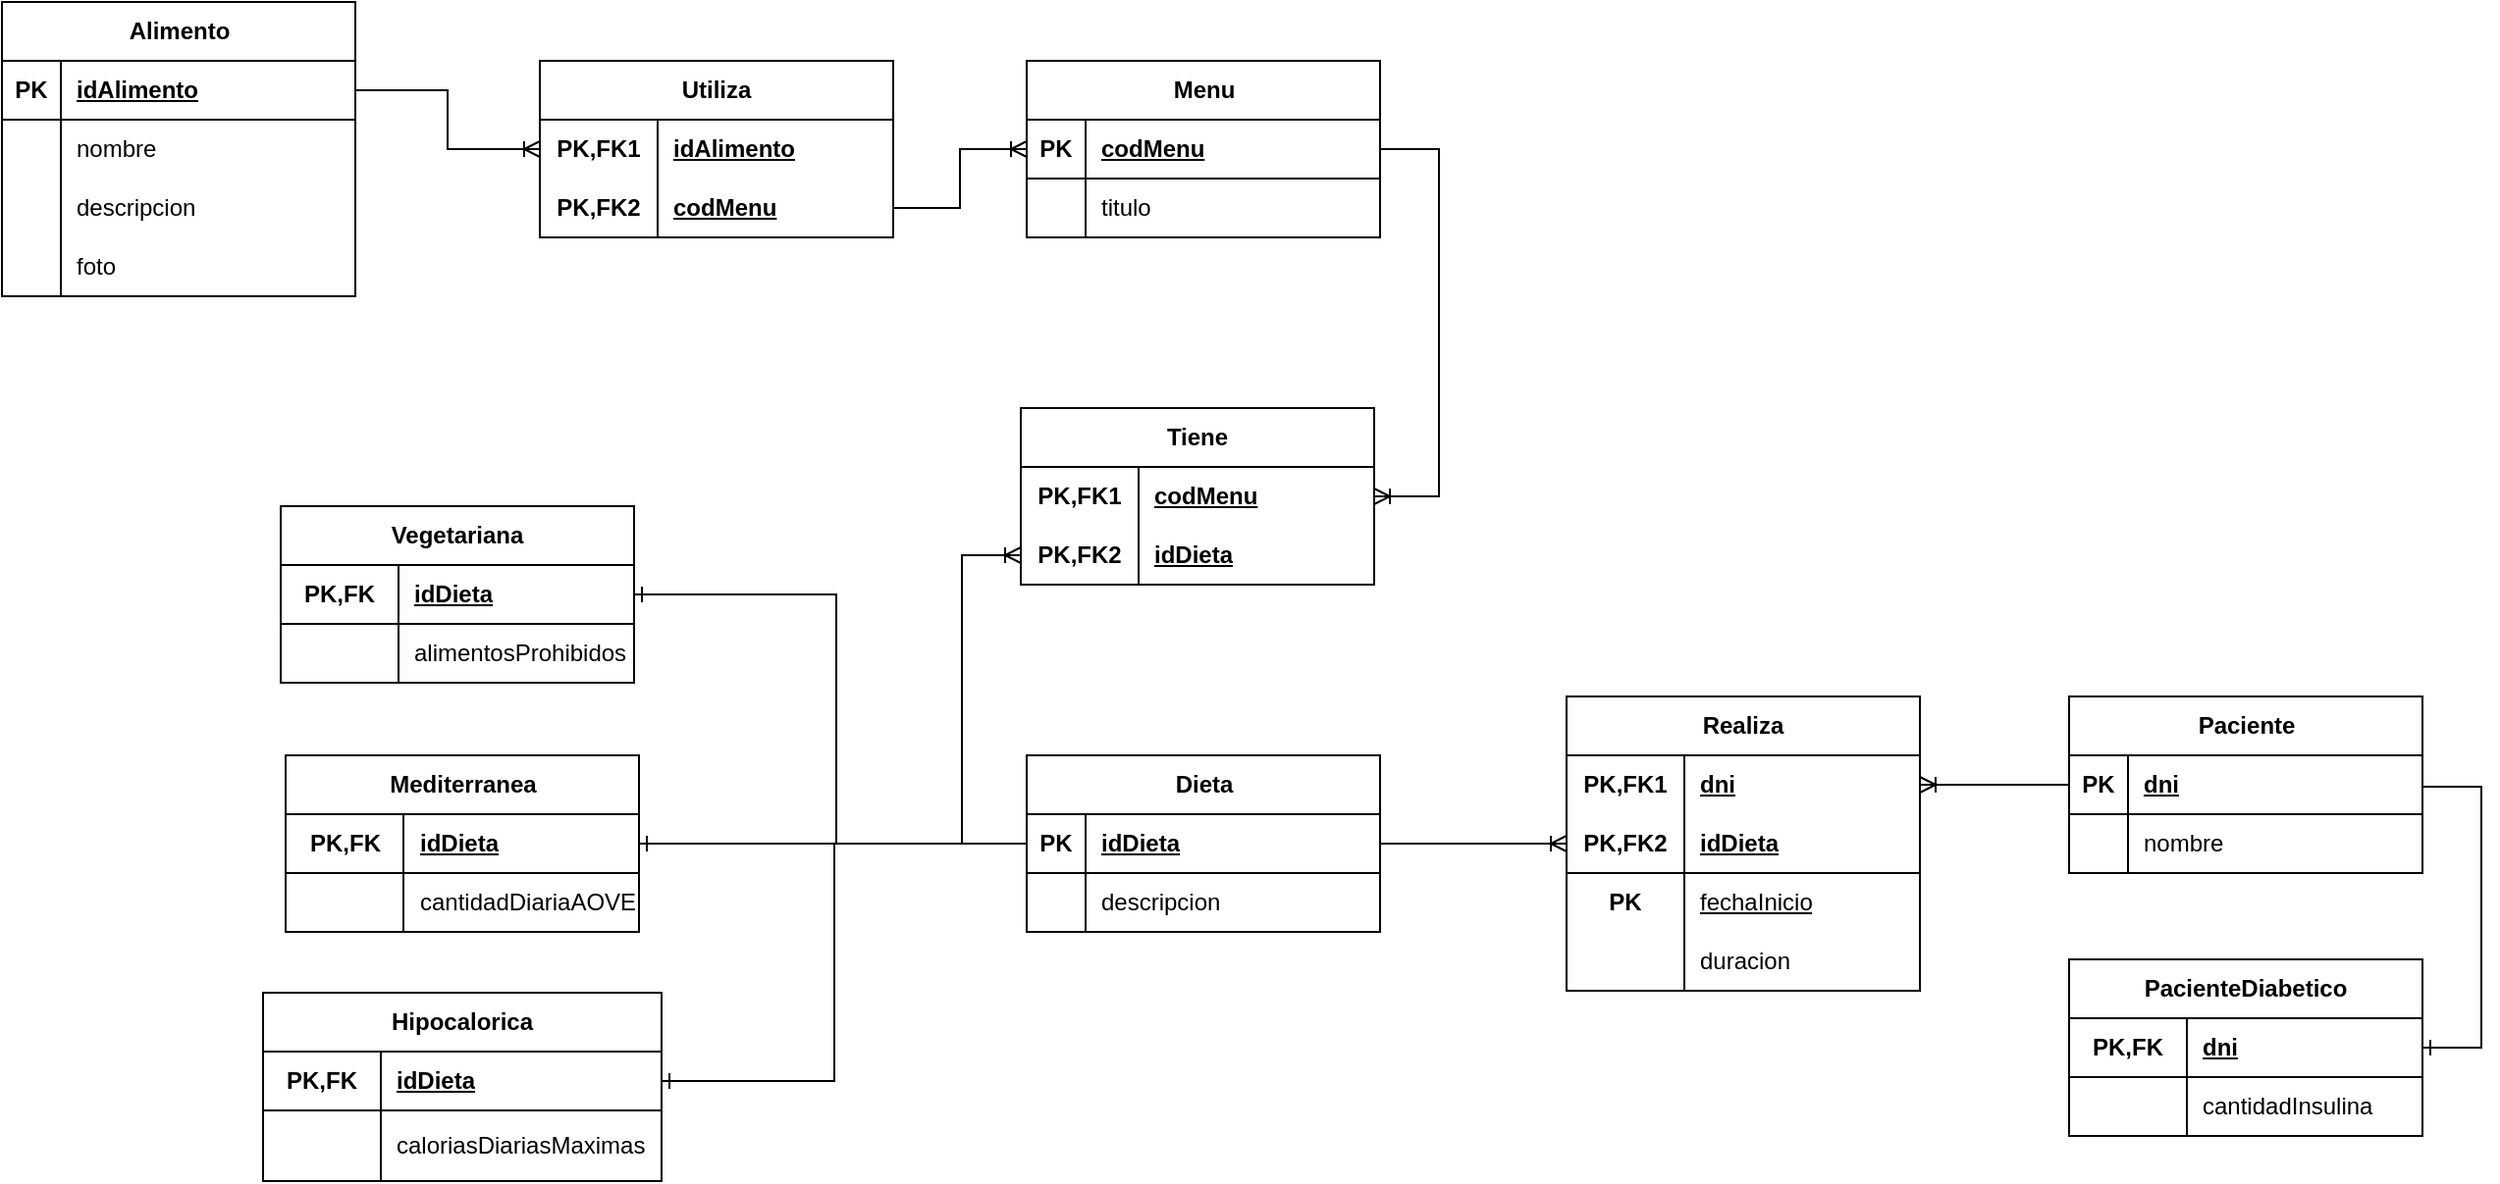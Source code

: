 <mxfile version="23.0.2" type="device">
  <diagram id="R2lEEEUBdFMjLlhIrx00" name="Page-1">
    <mxGraphModel dx="2250" dy="839" grid="0" gridSize="10" guides="1" tooltips="1" connect="1" arrows="1" fold="1" page="1" pageScale="1" pageWidth="850" pageHeight="1100" math="0" shadow="0" extFonts="Permanent Marker^https://fonts.googleapis.com/css?family=Permanent+Marker">
      <root>
        <mxCell id="0" />
        <mxCell id="1" parent="0" />
        <mxCell id="PoEQ7Lo5vtFFA8Q2ByWC-1" value="Alimento" style="shape=table;startSize=30;container=1;collapsible=1;childLayout=tableLayout;fixedRows=1;rowLines=0;fontStyle=1;align=center;resizeLast=1;html=1;" vertex="1" parent="1">
          <mxGeometry x="-303" y="23" width="180" height="150" as="geometry" />
        </mxCell>
        <mxCell id="PoEQ7Lo5vtFFA8Q2ByWC-2" value="" style="shape=tableRow;horizontal=0;startSize=0;swimlaneHead=0;swimlaneBody=0;fillColor=none;collapsible=0;dropTarget=0;points=[[0,0.5],[1,0.5]];portConstraint=eastwest;top=0;left=0;right=0;bottom=1;" vertex="1" parent="PoEQ7Lo5vtFFA8Q2ByWC-1">
          <mxGeometry y="30" width="180" height="30" as="geometry" />
        </mxCell>
        <mxCell id="PoEQ7Lo5vtFFA8Q2ByWC-3" value="PK" style="shape=partialRectangle;connectable=0;fillColor=none;top=0;left=0;bottom=0;right=0;fontStyle=1;overflow=hidden;whiteSpace=wrap;html=1;" vertex="1" parent="PoEQ7Lo5vtFFA8Q2ByWC-2">
          <mxGeometry width="30" height="30" as="geometry">
            <mxRectangle width="30" height="30" as="alternateBounds" />
          </mxGeometry>
        </mxCell>
        <mxCell id="PoEQ7Lo5vtFFA8Q2ByWC-4" value="idAlimento" style="shape=partialRectangle;connectable=0;fillColor=none;top=0;left=0;bottom=0;right=0;align=left;spacingLeft=6;fontStyle=5;overflow=hidden;whiteSpace=wrap;html=1;" vertex="1" parent="PoEQ7Lo5vtFFA8Q2ByWC-2">
          <mxGeometry x="30" width="150" height="30" as="geometry">
            <mxRectangle width="150" height="30" as="alternateBounds" />
          </mxGeometry>
        </mxCell>
        <mxCell id="PoEQ7Lo5vtFFA8Q2ByWC-5" value="" style="shape=tableRow;horizontal=0;startSize=0;swimlaneHead=0;swimlaneBody=0;fillColor=none;collapsible=0;dropTarget=0;points=[[0,0.5],[1,0.5]];portConstraint=eastwest;top=0;left=0;right=0;bottom=0;" vertex="1" parent="PoEQ7Lo5vtFFA8Q2ByWC-1">
          <mxGeometry y="60" width="180" height="30" as="geometry" />
        </mxCell>
        <mxCell id="PoEQ7Lo5vtFFA8Q2ByWC-6" value="" style="shape=partialRectangle;connectable=0;fillColor=none;top=0;left=0;bottom=0;right=0;editable=1;overflow=hidden;whiteSpace=wrap;html=1;" vertex="1" parent="PoEQ7Lo5vtFFA8Q2ByWC-5">
          <mxGeometry width="30" height="30" as="geometry">
            <mxRectangle width="30" height="30" as="alternateBounds" />
          </mxGeometry>
        </mxCell>
        <mxCell id="PoEQ7Lo5vtFFA8Q2ByWC-7" value="nombre" style="shape=partialRectangle;connectable=0;fillColor=none;top=0;left=0;bottom=0;right=0;align=left;spacingLeft=6;overflow=hidden;whiteSpace=wrap;html=1;" vertex="1" parent="PoEQ7Lo5vtFFA8Q2ByWC-5">
          <mxGeometry x="30" width="150" height="30" as="geometry">
            <mxRectangle width="150" height="30" as="alternateBounds" />
          </mxGeometry>
        </mxCell>
        <mxCell id="PoEQ7Lo5vtFFA8Q2ByWC-8" value="" style="shape=tableRow;horizontal=0;startSize=0;swimlaneHead=0;swimlaneBody=0;fillColor=none;collapsible=0;dropTarget=0;points=[[0,0.5],[1,0.5]];portConstraint=eastwest;top=0;left=0;right=0;bottom=0;" vertex="1" parent="PoEQ7Lo5vtFFA8Q2ByWC-1">
          <mxGeometry y="90" width="180" height="30" as="geometry" />
        </mxCell>
        <mxCell id="PoEQ7Lo5vtFFA8Q2ByWC-9" value="" style="shape=partialRectangle;connectable=0;fillColor=none;top=0;left=0;bottom=0;right=0;editable=1;overflow=hidden;whiteSpace=wrap;html=1;" vertex="1" parent="PoEQ7Lo5vtFFA8Q2ByWC-8">
          <mxGeometry width="30" height="30" as="geometry">
            <mxRectangle width="30" height="30" as="alternateBounds" />
          </mxGeometry>
        </mxCell>
        <mxCell id="PoEQ7Lo5vtFFA8Q2ByWC-10" value="descripcion" style="shape=partialRectangle;connectable=0;fillColor=none;top=0;left=0;bottom=0;right=0;align=left;spacingLeft=6;overflow=hidden;whiteSpace=wrap;html=1;" vertex="1" parent="PoEQ7Lo5vtFFA8Q2ByWC-8">
          <mxGeometry x="30" width="150" height="30" as="geometry">
            <mxRectangle width="150" height="30" as="alternateBounds" />
          </mxGeometry>
        </mxCell>
        <mxCell id="PoEQ7Lo5vtFFA8Q2ByWC-11" value="" style="shape=tableRow;horizontal=0;startSize=0;swimlaneHead=0;swimlaneBody=0;fillColor=none;collapsible=0;dropTarget=0;points=[[0,0.5],[1,0.5]];portConstraint=eastwest;top=0;left=0;right=0;bottom=0;" vertex="1" parent="PoEQ7Lo5vtFFA8Q2ByWC-1">
          <mxGeometry y="120" width="180" height="30" as="geometry" />
        </mxCell>
        <mxCell id="PoEQ7Lo5vtFFA8Q2ByWC-12" value="" style="shape=partialRectangle;connectable=0;fillColor=none;top=0;left=0;bottom=0;right=0;editable=1;overflow=hidden;whiteSpace=wrap;html=1;" vertex="1" parent="PoEQ7Lo5vtFFA8Q2ByWC-11">
          <mxGeometry width="30" height="30" as="geometry">
            <mxRectangle width="30" height="30" as="alternateBounds" />
          </mxGeometry>
        </mxCell>
        <mxCell id="PoEQ7Lo5vtFFA8Q2ByWC-13" value="foto" style="shape=partialRectangle;connectable=0;fillColor=none;top=0;left=0;bottom=0;right=0;align=left;spacingLeft=6;overflow=hidden;whiteSpace=wrap;html=1;" vertex="1" parent="PoEQ7Lo5vtFFA8Q2ByWC-11">
          <mxGeometry x="30" width="150" height="30" as="geometry">
            <mxRectangle width="150" height="30" as="alternateBounds" />
          </mxGeometry>
        </mxCell>
        <mxCell id="PoEQ7Lo5vtFFA8Q2ByWC-14" value="Menu" style="shape=table;startSize=30;container=1;collapsible=1;childLayout=tableLayout;fixedRows=1;rowLines=0;fontStyle=1;align=center;resizeLast=1;html=1;" vertex="1" parent="1">
          <mxGeometry x="219" y="53" width="180" height="90" as="geometry" />
        </mxCell>
        <mxCell id="PoEQ7Lo5vtFFA8Q2ByWC-15" value="" style="shape=tableRow;horizontal=0;startSize=0;swimlaneHead=0;swimlaneBody=0;fillColor=none;collapsible=0;dropTarget=0;points=[[0,0.5],[1,0.5]];portConstraint=eastwest;top=0;left=0;right=0;bottom=1;" vertex="1" parent="PoEQ7Lo5vtFFA8Q2ByWC-14">
          <mxGeometry y="30" width="180" height="30" as="geometry" />
        </mxCell>
        <mxCell id="PoEQ7Lo5vtFFA8Q2ByWC-16" value="PK" style="shape=partialRectangle;connectable=0;fillColor=none;top=0;left=0;bottom=0;right=0;fontStyle=1;overflow=hidden;whiteSpace=wrap;html=1;" vertex="1" parent="PoEQ7Lo5vtFFA8Q2ByWC-15">
          <mxGeometry width="30" height="30" as="geometry">
            <mxRectangle width="30" height="30" as="alternateBounds" />
          </mxGeometry>
        </mxCell>
        <mxCell id="PoEQ7Lo5vtFFA8Q2ByWC-17" value="codMenu" style="shape=partialRectangle;connectable=0;fillColor=none;top=0;left=0;bottom=0;right=0;align=left;spacingLeft=6;fontStyle=5;overflow=hidden;whiteSpace=wrap;html=1;" vertex="1" parent="PoEQ7Lo5vtFFA8Q2ByWC-15">
          <mxGeometry x="30" width="150" height="30" as="geometry">
            <mxRectangle width="150" height="30" as="alternateBounds" />
          </mxGeometry>
        </mxCell>
        <mxCell id="PoEQ7Lo5vtFFA8Q2ByWC-18" value="" style="shape=tableRow;horizontal=0;startSize=0;swimlaneHead=0;swimlaneBody=0;fillColor=none;collapsible=0;dropTarget=0;points=[[0,0.5],[1,0.5]];portConstraint=eastwest;top=0;left=0;right=0;bottom=0;" vertex="1" parent="PoEQ7Lo5vtFFA8Q2ByWC-14">
          <mxGeometry y="60" width="180" height="30" as="geometry" />
        </mxCell>
        <mxCell id="PoEQ7Lo5vtFFA8Q2ByWC-19" value="" style="shape=partialRectangle;connectable=0;fillColor=none;top=0;left=0;bottom=0;right=0;editable=1;overflow=hidden;whiteSpace=wrap;html=1;" vertex="1" parent="PoEQ7Lo5vtFFA8Q2ByWC-18">
          <mxGeometry width="30" height="30" as="geometry">
            <mxRectangle width="30" height="30" as="alternateBounds" />
          </mxGeometry>
        </mxCell>
        <mxCell id="PoEQ7Lo5vtFFA8Q2ByWC-20" value="titulo" style="shape=partialRectangle;connectable=0;fillColor=none;top=0;left=0;bottom=0;right=0;align=left;spacingLeft=6;overflow=hidden;whiteSpace=wrap;html=1;" vertex="1" parent="PoEQ7Lo5vtFFA8Q2ByWC-18">
          <mxGeometry x="30" width="150" height="30" as="geometry">
            <mxRectangle width="150" height="30" as="alternateBounds" />
          </mxGeometry>
        </mxCell>
        <mxCell id="PoEQ7Lo5vtFFA8Q2ByWC-27" value="Utiliza" style="shape=table;startSize=30;container=1;collapsible=1;childLayout=tableLayout;fixedRows=1;rowLines=0;fontStyle=1;align=center;resizeLast=1;html=1;whiteSpace=wrap;" vertex="1" parent="1">
          <mxGeometry x="-29" y="53" width="180" height="90" as="geometry" />
        </mxCell>
        <mxCell id="PoEQ7Lo5vtFFA8Q2ByWC-28" value="" style="shape=tableRow;horizontal=0;startSize=0;swimlaneHead=0;swimlaneBody=0;fillColor=none;collapsible=0;dropTarget=0;points=[[0,0.5],[1,0.5]];portConstraint=eastwest;top=0;left=0;right=0;bottom=0;html=1;" vertex="1" parent="PoEQ7Lo5vtFFA8Q2ByWC-27">
          <mxGeometry y="30" width="180" height="30" as="geometry" />
        </mxCell>
        <mxCell id="PoEQ7Lo5vtFFA8Q2ByWC-29" value="PK,FK1" style="shape=partialRectangle;connectable=0;fillColor=none;top=0;left=0;bottom=0;right=0;fontStyle=1;overflow=hidden;html=1;whiteSpace=wrap;" vertex="1" parent="PoEQ7Lo5vtFFA8Q2ByWC-28">
          <mxGeometry width="60" height="30" as="geometry">
            <mxRectangle width="60" height="30" as="alternateBounds" />
          </mxGeometry>
        </mxCell>
        <mxCell id="PoEQ7Lo5vtFFA8Q2ByWC-30" value="idAlimento" style="shape=partialRectangle;connectable=0;fillColor=none;top=0;left=0;bottom=0;right=0;align=left;spacingLeft=6;fontStyle=5;overflow=hidden;html=1;whiteSpace=wrap;" vertex="1" parent="PoEQ7Lo5vtFFA8Q2ByWC-28">
          <mxGeometry x="60" width="120" height="30" as="geometry">
            <mxRectangle width="120" height="30" as="alternateBounds" />
          </mxGeometry>
        </mxCell>
        <mxCell id="PoEQ7Lo5vtFFA8Q2ByWC-31" value="" style="shape=tableRow;horizontal=0;startSize=0;swimlaneHead=0;swimlaneBody=0;fillColor=none;collapsible=0;dropTarget=0;points=[[0,0.5],[1,0.5]];portConstraint=eastwest;top=0;left=0;right=0;bottom=1;html=1;" vertex="1" parent="PoEQ7Lo5vtFFA8Q2ByWC-27">
          <mxGeometry y="60" width="180" height="30" as="geometry" />
        </mxCell>
        <mxCell id="PoEQ7Lo5vtFFA8Q2ByWC-32" value="PK,FK2" style="shape=partialRectangle;connectable=0;fillColor=none;top=0;left=0;bottom=0;right=0;fontStyle=1;overflow=hidden;html=1;whiteSpace=wrap;" vertex="1" parent="PoEQ7Lo5vtFFA8Q2ByWC-31">
          <mxGeometry width="60" height="30" as="geometry">
            <mxRectangle width="60" height="30" as="alternateBounds" />
          </mxGeometry>
        </mxCell>
        <mxCell id="PoEQ7Lo5vtFFA8Q2ByWC-33" value="codMenu" style="shape=partialRectangle;connectable=0;fillColor=none;top=0;left=0;bottom=0;right=0;align=left;spacingLeft=6;fontStyle=5;overflow=hidden;html=1;whiteSpace=wrap;" vertex="1" parent="PoEQ7Lo5vtFFA8Q2ByWC-31">
          <mxGeometry x="60" width="120" height="30" as="geometry">
            <mxRectangle width="120" height="30" as="alternateBounds" />
          </mxGeometry>
        </mxCell>
        <mxCell id="PoEQ7Lo5vtFFA8Q2ByWC-42" value="" style="edgeStyle=orthogonalEdgeStyle;fontSize=12;html=1;endArrow=ERoneToMany;rounded=0;entryX=0;entryY=0.5;entryDx=0;entryDy=0;exitX=1;exitY=0.5;exitDx=0;exitDy=0;" edge="1" parent="1" source="PoEQ7Lo5vtFFA8Q2ByWC-2" target="PoEQ7Lo5vtFFA8Q2ByWC-28">
          <mxGeometry width="100" height="100" relative="1" as="geometry">
            <mxPoint x="204" y="392" as="sourcePoint" />
            <mxPoint x="104" y="365" as="targetPoint" />
          </mxGeometry>
        </mxCell>
        <mxCell id="PoEQ7Lo5vtFFA8Q2ByWC-43" value="Paciente" style="shape=table;startSize=30;container=1;collapsible=1;childLayout=tableLayout;fixedRows=1;rowLines=0;fontStyle=1;align=center;resizeLast=1;html=1;" vertex="1" parent="1">
          <mxGeometry x="750" y="377" width="180" height="90" as="geometry" />
        </mxCell>
        <mxCell id="PoEQ7Lo5vtFFA8Q2ByWC-44" value="" style="shape=tableRow;horizontal=0;startSize=0;swimlaneHead=0;swimlaneBody=0;fillColor=none;collapsible=0;dropTarget=0;points=[[0,0.5],[1,0.5]];portConstraint=eastwest;top=0;left=0;right=0;bottom=1;" vertex="1" parent="PoEQ7Lo5vtFFA8Q2ByWC-43">
          <mxGeometry y="30" width="180" height="30" as="geometry" />
        </mxCell>
        <mxCell id="PoEQ7Lo5vtFFA8Q2ByWC-45" value="PK" style="shape=partialRectangle;connectable=0;fillColor=none;top=0;left=0;bottom=0;right=0;fontStyle=1;overflow=hidden;whiteSpace=wrap;html=1;" vertex="1" parent="PoEQ7Lo5vtFFA8Q2ByWC-44">
          <mxGeometry width="30" height="30" as="geometry">
            <mxRectangle width="30" height="30" as="alternateBounds" />
          </mxGeometry>
        </mxCell>
        <mxCell id="PoEQ7Lo5vtFFA8Q2ByWC-46" value="dni" style="shape=partialRectangle;connectable=0;fillColor=none;top=0;left=0;bottom=0;right=0;align=left;spacingLeft=6;fontStyle=5;overflow=hidden;whiteSpace=wrap;html=1;" vertex="1" parent="PoEQ7Lo5vtFFA8Q2ByWC-44">
          <mxGeometry x="30" width="150" height="30" as="geometry">
            <mxRectangle width="150" height="30" as="alternateBounds" />
          </mxGeometry>
        </mxCell>
        <mxCell id="PoEQ7Lo5vtFFA8Q2ByWC-47" value="" style="shape=tableRow;horizontal=0;startSize=0;swimlaneHead=0;swimlaneBody=0;fillColor=none;collapsible=0;dropTarget=0;points=[[0,0.5],[1,0.5]];portConstraint=eastwest;top=0;left=0;right=0;bottom=0;" vertex="1" parent="PoEQ7Lo5vtFFA8Q2ByWC-43">
          <mxGeometry y="60" width="180" height="30" as="geometry" />
        </mxCell>
        <mxCell id="PoEQ7Lo5vtFFA8Q2ByWC-48" value="" style="shape=partialRectangle;connectable=0;fillColor=none;top=0;left=0;bottom=0;right=0;editable=1;overflow=hidden;whiteSpace=wrap;html=1;" vertex="1" parent="PoEQ7Lo5vtFFA8Q2ByWC-47">
          <mxGeometry width="30" height="30" as="geometry">
            <mxRectangle width="30" height="30" as="alternateBounds" />
          </mxGeometry>
        </mxCell>
        <mxCell id="PoEQ7Lo5vtFFA8Q2ByWC-49" value="nombre" style="shape=partialRectangle;connectable=0;fillColor=none;top=0;left=0;bottom=0;right=0;align=left;spacingLeft=6;overflow=hidden;whiteSpace=wrap;html=1;" vertex="1" parent="PoEQ7Lo5vtFFA8Q2ByWC-47">
          <mxGeometry x="30" width="150" height="30" as="geometry">
            <mxRectangle width="150" height="30" as="alternateBounds" />
          </mxGeometry>
        </mxCell>
        <mxCell id="PoEQ7Lo5vtFFA8Q2ByWC-69" value="PacienteDiabetico" style="shape=table;startSize=30;container=1;collapsible=1;childLayout=tableLayout;fixedRows=1;rowLines=0;fontStyle=1;align=center;resizeLast=1;html=1;whiteSpace=wrap;" vertex="1" parent="1">
          <mxGeometry x="750" y="511" width="180" height="90" as="geometry" />
        </mxCell>
        <mxCell id="PoEQ7Lo5vtFFA8Q2ByWC-73" value="" style="shape=tableRow;horizontal=0;startSize=0;swimlaneHead=0;swimlaneBody=0;fillColor=none;collapsible=0;dropTarget=0;points=[[0,0.5],[1,0.5]];portConstraint=eastwest;top=0;left=0;right=0;bottom=1;html=1;" vertex="1" parent="PoEQ7Lo5vtFFA8Q2ByWC-69">
          <mxGeometry y="30" width="180" height="30" as="geometry" />
        </mxCell>
        <mxCell id="PoEQ7Lo5vtFFA8Q2ByWC-74" value="PK,FK" style="shape=partialRectangle;connectable=0;fillColor=none;top=0;left=0;bottom=0;right=0;fontStyle=1;overflow=hidden;html=1;whiteSpace=wrap;" vertex="1" parent="PoEQ7Lo5vtFFA8Q2ByWC-73">
          <mxGeometry width="60" height="30" as="geometry">
            <mxRectangle width="60" height="30" as="alternateBounds" />
          </mxGeometry>
        </mxCell>
        <mxCell id="PoEQ7Lo5vtFFA8Q2ByWC-75" value="dni" style="shape=partialRectangle;connectable=0;fillColor=none;top=0;left=0;bottom=0;right=0;align=left;spacingLeft=6;fontStyle=5;overflow=hidden;html=1;whiteSpace=wrap;" vertex="1" parent="PoEQ7Lo5vtFFA8Q2ByWC-73">
          <mxGeometry x="60" width="120" height="30" as="geometry">
            <mxRectangle width="120" height="30" as="alternateBounds" />
          </mxGeometry>
        </mxCell>
        <mxCell id="PoEQ7Lo5vtFFA8Q2ByWC-76" value="" style="shape=tableRow;horizontal=0;startSize=0;swimlaneHead=0;swimlaneBody=0;fillColor=none;collapsible=0;dropTarget=0;points=[[0,0.5],[1,0.5]];portConstraint=eastwest;top=0;left=0;right=0;bottom=0;html=1;" vertex="1" parent="PoEQ7Lo5vtFFA8Q2ByWC-69">
          <mxGeometry y="60" width="180" height="30" as="geometry" />
        </mxCell>
        <mxCell id="PoEQ7Lo5vtFFA8Q2ByWC-77" value="" style="shape=partialRectangle;connectable=0;fillColor=none;top=0;left=0;bottom=0;right=0;editable=1;overflow=hidden;html=1;whiteSpace=wrap;" vertex="1" parent="PoEQ7Lo5vtFFA8Q2ByWC-76">
          <mxGeometry width="60" height="30" as="geometry">
            <mxRectangle width="60" height="30" as="alternateBounds" />
          </mxGeometry>
        </mxCell>
        <mxCell id="PoEQ7Lo5vtFFA8Q2ByWC-78" value="cantidadInsulina" style="shape=partialRectangle;connectable=0;fillColor=none;top=0;left=0;bottom=0;right=0;align=left;spacingLeft=6;overflow=hidden;html=1;whiteSpace=wrap;" vertex="1" parent="PoEQ7Lo5vtFFA8Q2ByWC-76">
          <mxGeometry x="60" width="120" height="30" as="geometry">
            <mxRectangle width="120" height="30" as="alternateBounds" />
          </mxGeometry>
        </mxCell>
        <mxCell id="PoEQ7Lo5vtFFA8Q2ByWC-82" value="" style="edgeStyle=orthogonalEdgeStyle;fontSize=12;html=1;endArrow=ERone;endFill=1;rounded=0;exitX=1;exitY=0.5;exitDx=0;exitDy=0;entryX=1;entryY=0.5;entryDx=0;entryDy=0;" edge="1" parent="1" source="PoEQ7Lo5vtFFA8Q2ByWC-44" target="PoEQ7Lo5vtFFA8Q2ByWC-73">
          <mxGeometry width="100" height="100" relative="1" as="geometry">
            <mxPoint x="560" y="724" as="sourcePoint" />
            <mxPoint x="995" y="688" as="targetPoint" />
            <Array as="points">
              <mxPoint x="960" y="423" />
              <mxPoint x="960" y="556" />
            </Array>
          </mxGeometry>
        </mxCell>
        <mxCell id="PoEQ7Lo5vtFFA8Q2ByWC-83" value="Realiza" style="shape=table;startSize=30;container=1;collapsible=1;childLayout=tableLayout;fixedRows=1;rowLines=0;fontStyle=1;align=center;resizeLast=1;html=1;whiteSpace=wrap;" vertex="1" parent="1">
          <mxGeometry x="494" y="377" width="180" height="150" as="geometry" />
        </mxCell>
        <mxCell id="PoEQ7Lo5vtFFA8Q2ByWC-84" value="" style="shape=tableRow;horizontal=0;startSize=0;swimlaneHead=0;swimlaneBody=0;fillColor=none;collapsible=0;dropTarget=0;points=[[0,0.5],[1,0.5]];portConstraint=eastwest;top=0;left=0;right=0;bottom=0;html=1;" vertex="1" parent="PoEQ7Lo5vtFFA8Q2ByWC-83">
          <mxGeometry y="30" width="180" height="30" as="geometry" />
        </mxCell>
        <mxCell id="PoEQ7Lo5vtFFA8Q2ByWC-85" value="PK,FK1" style="shape=partialRectangle;connectable=0;fillColor=none;top=0;left=0;bottom=0;right=0;fontStyle=1;overflow=hidden;html=1;whiteSpace=wrap;" vertex="1" parent="PoEQ7Lo5vtFFA8Q2ByWC-84">
          <mxGeometry width="60" height="30" as="geometry">
            <mxRectangle width="60" height="30" as="alternateBounds" />
          </mxGeometry>
        </mxCell>
        <mxCell id="PoEQ7Lo5vtFFA8Q2ByWC-86" value="dni" style="shape=partialRectangle;connectable=0;fillColor=none;top=0;left=0;bottom=0;right=0;align=left;spacingLeft=6;fontStyle=5;overflow=hidden;html=1;whiteSpace=wrap;" vertex="1" parent="PoEQ7Lo5vtFFA8Q2ByWC-84">
          <mxGeometry x="60" width="120" height="30" as="geometry">
            <mxRectangle width="120" height="30" as="alternateBounds" />
          </mxGeometry>
        </mxCell>
        <mxCell id="PoEQ7Lo5vtFFA8Q2ByWC-87" value="" style="shape=tableRow;horizontal=0;startSize=0;swimlaneHead=0;swimlaneBody=0;fillColor=none;collapsible=0;dropTarget=0;points=[[0,0.5],[1,0.5]];portConstraint=eastwest;top=0;left=0;right=0;bottom=1;html=1;" vertex="1" parent="PoEQ7Lo5vtFFA8Q2ByWC-83">
          <mxGeometry y="60" width="180" height="30" as="geometry" />
        </mxCell>
        <mxCell id="PoEQ7Lo5vtFFA8Q2ByWC-88" value="PK,FK2" style="shape=partialRectangle;connectable=0;fillColor=none;top=0;left=0;bottom=0;right=0;fontStyle=1;overflow=hidden;html=1;whiteSpace=wrap;" vertex="1" parent="PoEQ7Lo5vtFFA8Q2ByWC-87">
          <mxGeometry width="60" height="30" as="geometry">
            <mxRectangle width="60" height="30" as="alternateBounds" />
          </mxGeometry>
        </mxCell>
        <mxCell id="PoEQ7Lo5vtFFA8Q2ByWC-89" value="idDieta" style="shape=partialRectangle;connectable=0;fillColor=none;top=0;left=0;bottom=0;right=0;align=left;spacingLeft=6;fontStyle=5;overflow=hidden;html=1;whiteSpace=wrap;" vertex="1" parent="PoEQ7Lo5vtFFA8Q2ByWC-87">
          <mxGeometry x="60" width="120" height="30" as="geometry">
            <mxRectangle width="120" height="30" as="alternateBounds" />
          </mxGeometry>
        </mxCell>
        <mxCell id="PoEQ7Lo5vtFFA8Q2ByWC-96" value="" style="shape=tableRow;horizontal=0;startSize=0;swimlaneHead=0;swimlaneBody=0;fillColor=none;collapsible=0;dropTarget=0;points=[[0,0.5],[1,0.5]];portConstraint=eastwest;top=0;left=0;right=0;bottom=0;" vertex="1" parent="PoEQ7Lo5vtFFA8Q2ByWC-83">
          <mxGeometry y="90" width="180" height="30" as="geometry" />
        </mxCell>
        <mxCell id="PoEQ7Lo5vtFFA8Q2ByWC-97" value="&lt;b&gt;PK&lt;/b&gt;" style="shape=partialRectangle;connectable=0;fillColor=none;top=0;left=0;bottom=0;right=0;fontStyle=0;overflow=hidden;whiteSpace=wrap;html=1;" vertex="1" parent="PoEQ7Lo5vtFFA8Q2ByWC-96">
          <mxGeometry width="60" height="30" as="geometry">
            <mxRectangle width="60" height="30" as="alternateBounds" />
          </mxGeometry>
        </mxCell>
        <mxCell id="PoEQ7Lo5vtFFA8Q2ByWC-98" value="&lt;u&gt;fechaInicio&lt;/u&gt;" style="shape=partialRectangle;connectable=0;fillColor=none;top=0;left=0;bottom=0;right=0;align=left;spacingLeft=6;fontStyle=0;overflow=hidden;whiteSpace=wrap;html=1;" vertex="1" parent="PoEQ7Lo5vtFFA8Q2ByWC-96">
          <mxGeometry x="60" width="120" height="30" as="geometry">
            <mxRectangle width="120" height="30" as="alternateBounds" />
          </mxGeometry>
        </mxCell>
        <mxCell id="PoEQ7Lo5vtFFA8Q2ByWC-90" value="" style="shape=tableRow;horizontal=0;startSize=0;swimlaneHead=0;swimlaneBody=0;fillColor=none;collapsible=0;dropTarget=0;points=[[0,0.5],[1,0.5]];portConstraint=eastwest;top=0;left=0;right=0;bottom=0;html=1;" vertex="1" parent="PoEQ7Lo5vtFFA8Q2ByWC-83">
          <mxGeometry y="120" width="180" height="30" as="geometry" />
        </mxCell>
        <mxCell id="PoEQ7Lo5vtFFA8Q2ByWC-91" value="" style="shape=partialRectangle;connectable=0;fillColor=none;top=0;left=0;bottom=0;right=0;editable=1;overflow=hidden;html=1;whiteSpace=wrap;" vertex="1" parent="PoEQ7Lo5vtFFA8Q2ByWC-90">
          <mxGeometry width="60" height="30" as="geometry">
            <mxRectangle width="60" height="30" as="alternateBounds" />
          </mxGeometry>
        </mxCell>
        <mxCell id="PoEQ7Lo5vtFFA8Q2ByWC-92" value="duracion" style="shape=partialRectangle;connectable=0;fillColor=none;top=0;left=0;bottom=0;right=0;align=left;spacingLeft=6;overflow=hidden;html=1;whiteSpace=wrap;" vertex="1" parent="PoEQ7Lo5vtFFA8Q2ByWC-90">
          <mxGeometry x="60" width="120" height="30" as="geometry">
            <mxRectangle width="120" height="30" as="alternateBounds" />
          </mxGeometry>
        </mxCell>
        <mxCell id="PoEQ7Lo5vtFFA8Q2ByWC-99" value="" style="edgeStyle=entityRelationEdgeStyle;fontSize=12;html=1;endArrow=ERoneToMany;rounded=0;entryX=1;entryY=0.5;entryDx=0;entryDy=0;exitX=0;exitY=0.5;exitDx=0;exitDy=0;" edge="1" parent="1" source="PoEQ7Lo5vtFFA8Q2ByWC-44" target="PoEQ7Lo5vtFFA8Q2ByWC-84">
          <mxGeometry width="100" height="100" relative="1" as="geometry">
            <mxPoint x="278" y="730" as="sourcePoint" />
            <mxPoint x="378" y="630" as="targetPoint" />
          </mxGeometry>
        </mxCell>
        <mxCell id="PoEQ7Lo5vtFFA8Q2ByWC-100" value="" style="edgeStyle=orthogonalEdgeStyle;fontSize=12;html=1;endArrow=ERoneToMany;rounded=0;exitX=1;exitY=0.5;exitDx=0;exitDy=0;entryX=0;entryY=0.5;entryDx=0;entryDy=0;" edge="1" parent="1" source="PoEQ7Lo5vtFFA8Q2ByWC-102" target="PoEQ7Lo5vtFFA8Q2ByWC-87">
          <mxGeometry width="100" height="100" relative="1" as="geometry">
            <mxPoint x="322" y="500" as="sourcePoint" />
            <mxPoint x="422" y="400" as="targetPoint" />
          </mxGeometry>
        </mxCell>
        <mxCell id="PoEQ7Lo5vtFFA8Q2ByWC-101" value="Dieta" style="shape=table;startSize=30;container=1;collapsible=1;childLayout=tableLayout;fixedRows=1;rowLines=0;fontStyle=1;align=center;resizeLast=1;html=1;" vertex="1" parent="1">
          <mxGeometry x="219" y="407" width="180" height="90" as="geometry" />
        </mxCell>
        <mxCell id="PoEQ7Lo5vtFFA8Q2ByWC-102" value="" style="shape=tableRow;horizontal=0;startSize=0;swimlaneHead=0;swimlaneBody=0;fillColor=none;collapsible=0;dropTarget=0;points=[[0,0.5],[1,0.5]];portConstraint=eastwest;top=0;left=0;right=0;bottom=1;" vertex="1" parent="PoEQ7Lo5vtFFA8Q2ByWC-101">
          <mxGeometry y="30" width="180" height="30" as="geometry" />
        </mxCell>
        <mxCell id="PoEQ7Lo5vtFFA8Q2ByWC-103" value="PK" style="shape=partialRectangle;connectable=0;fillColor=none;top=0;left=0;bottom=0;right=0;fontStyle=1;overflow=hidden;whiteSpace=wrap;html=1;" vertex="1" parent="PoEQ7Lo5vtFFA8Q2ByWC-102">
          <mxGeometry width="30" height="30" as="geometry">
            <mxRectangle width="30" height="30" as="alternateBounds" />
          </mxGeometry>
        </mxCell>
        <mxCell id="PoEQ7Lo5vtFFA8Q2ByWC-104" value="idDieta" style="shape=partialRectangle;connectable=0;fillColor=none;top=0;left=0;bottom=0;right=0;align=left;spacingLeft=6;fontStyle=5;overflow=hidden;whiteSpace=wrap;html=1;" vertex="1" parent="PoEQ7Lo5vtFFA8Q2ByWC-102">
          <mxGeometry x="30" width="150" height="30" as="geometry">
            <mxRectangle width="150" height="30" as="alternateBounds" />
          </mxGeometry>
        </mxCell>
        <mxCell id="PoEQ7Lo5vtFFA8Q2ByWC-105" value="" style="shape=tableRow;horizontal=0;startSize=0;swimlaneHead=0;swimlaneBody=0;fillColor=none;collapsible=0;dropTarget=0;points=[[0,0.5],[1,0.5]];portConstraint=eastwest;top=0;left=0;right=0;bottom=0;" vertex="1" parent="PoEQ7Lo5vtFFA8Q2ByWC-101">
          <mxGeometry y="60" width="180" height="30" as="geometry" />
        </mxCell>
        <mxCell id="PoEQ7Lo5vtFFA8Q2ByWC-106" value="" style="shape=partialRectangle;connectable=0;fillColor=none;top=0;left=0;bottom=0;right=0;editable=1;overflow=hidden;whiteSpace=wrap;html=1;" vertex="1" parent="PoEQ7Lo5vtFFA8Q2ByWC-105">
          <mxGeometry width="30" height="30" as="geometry">
            <mxRectangle width="30" height="30" as="alternateBounds" />
          </mxGeometry>
        </mxCell>
        <mxCell id="PoEQ7Lo5vtFFA8Q2ByWC-107" value="descripcion" style="shape=partialRectangle;connectable=0;fillColor=none;top=0;left=0;bottom=0;right=0;align=left;spacingLeft=6;overflow=hidden;whiteSpace=wrap;html=1;" vertex="1" parent="PoEQ7Lo5vtFFA8Q2ByWC-105">
          <mxGeometry x="30" width="150" height="30" as="geometry">
            <mxRectangle width="150" height="30" as="alternateBounds" />
          </mxGeometry>
        </mxCell>
        <mxCell id="PoEQ7Lo5vtFFA8Q2ByWC-114" value="" style="edgeStyle=orthogonalEdgeStyle;fontSize=12;html=1;endArrow=ERoneToMany;rounded=0;exitX=1;exitY=0.5;exitDx=0;exitDy=0;entryX=0;entryY=0.5;entryDx=0;entryDy=0;" edge="1" parent="1" source="PoEQ7Lo5vtFFA8Q2ByWC-31" target="PoEQ7Lo5vtFFA8Q2ByWC-15">
          <mxGeometry width="100" height="100" relative="1" as="geometry">
            <mxPoint x="69" y="311" as="sourcePoint" />
            <mxPoint x="169" y="211" as="targetPoint" />
          </mxGeometry>
        </mxCell>
        <mxCell id="PoEQ7Lo5vtFFA8Q2ByWC-115" value="Tiene" style="shape=table;startSize=30;container=1;collapsible=1;childLayout=tableLayout;fixedRows=1;rowLines=0;fontStyle=1;align=center;resizeLast=1;html=1;whiteSpace=wrap;" vertex="1" parent="1">
          <mxGeometry x="216" y="230" width="180" height="90" as="geometry" />
        </mxCell>
        <mxCell id="PoEQ7Lo5vtFFA8Q2ByWC-116" value="" style="shape=tableRow;horizontal=0;startSize=0;swimlaneHead=0;swimlaneBody=0;fillColor=none;collapsible=0;dropTarget=0;points=[[0,0.5],[1,0.5]];portConstraint=eastwest;top=0;left=0;right=0;bottom=0;html=1;" vertex="1" parent="PoEQ7Lo5vtFFA8Q2ByWC-115">
          <mxGeometry y="30" width="180" height="30" as="geometry" />
        </mxCell>
        <mxCell id="PoEQ7Lo5vtFFA8Q2ByWC-117" value="PK,FK1" style="shape=partialRectangle;connectable=0;fillColor=none;top=0;left=0;bottom=0;right=0;fontStyle=1;overflow=hidden;html=1;whiteSpace=wrap;" vertex="1" parent="PoEQ7Lo5vtFFA8Q2ByWC-116">
          <mxGeometry width="60" height="30" as="geometry">
            <mxRectangle width="60" height="30" as="alternateBounds" />
          </mxGeometry>
        </mxCell>
        <mxCell id="PoEQ7Lo5vtFFA8Q2ByWC-118" value="codMenu" style="shape=partialRectangle;connectable=0;fillColor=none;top=0;left=0;bottom=0;right=0;align=left;spacingLeft=6;fontStyle=5;overflow=hidden;html=1;whiteSpace=wrap;" vertex="1" parent="PoEQ7Lo5vtFFA8Q2ByWC-116">
          <mxGeometry x="60" width="120" height="30" as="geometry">
            <mxRectangle width="120" height="30" as="alternateBounds" />
          </mxGeometry>
        </mxCell>
        <mxCell id="PoEQ7Lo5vtFFA8Q2ByWC-119" value="" style="shape=tableRow;horizontal=0;startSize=0;swimlaneHead=0;swimlaneBody=0;fillColor=none;collapsible=0;dropTarget=0;points=[[0,0.5],[1,0.5]];portConstraint=eastwest;top=0;left=0;right=0;bottom=1;html=1;" vertex="1" parent="PoEQ7Lo5vtFFA8Q2ByWC-115">
          <mxGeometry y="60" width="180" height="30" as="geometry" />
        </mxCell>
        <mxCell id="PoEQ7Lo5vtFFA8Q2ByWC-120" value="PK,FK2" style="shape=partialRectangle;connectable=0;fillColor=none;top=0;left=0;bottom=0;right=0;fontStyle=1;overflow=hidden;html=1;whiteSpace=wrap;" vertex="1" parent="PoEQ7Lo5vtFFA8Q2ByWC-119">
          <mxGeometry width="60" height="30" as="geometry">
            <mxRectangle width="60" height="30" as="alternateBounds" />
          </mxGeometry>
        </mxCell>
        <mxCell id="PoEQ7Lo5vtFFA8Q2ByWC-121" value="idDieta" style="shape=partialRectangle;connectable=0;fillColor=none;top=0;left=0;bottom=0;right=0;align=left;spacingLeft=6;fontStyle=5;overflow=hidden;html=1;whiteSpace=wrap;" vertex="1" parent="PoEQ7Lo5vtFFA8Q2ByWC-119">
          <mxGeometry x="60" width="120" height="30" as="geometry">
            <mxRectangle width="120" height="30" as="alternateBounds" />
          </mxGeometry>
        </mxCell>
        <mxCell id="PoEQ7Lo5vtFFA8Q2ByWC-128" value="" style="edgeStyle=orthogonalEdgeStyle;fontSize=12;html=1;endArrow=ERoneToMany;rounded=0;exitX=0;exitY=0.5;exitDx=0;exitDy=0;entryX=0;entryY=0.5;entryDx=0;entryDy=0;" edge="1" parent="1" source="PoEQ7Lo5vtFFA8Q2ByWC-102" target="PoEQ7Lo5vtFFA8Q2ByWC-119">
          <mxGeometry width="100" height="100" relative="1" as="geometry">
            <mxPoint x="135" y="453" as="sourcePoint" />
            <mxPoint x="132" y="306" as="targetPoint" />
            <Array as="points">
              <mxPoint x="186" y="452" />
              <mxPoint x="186" y="305" />
            </Array>
          </mxGeometry>
        </mxCell>
        <mxCell id="PoEQ7Lo5vtFFA8Q2ByWC-129" value="" style="edgeStyle=orthogonalEdgeStyle;fontSize=12;html=1;endArrow=ERoneToMany;rounded=0;exitX=1;exitY=0.5;exitDx=0;exitDy=0;entryX=1;entryY=0.5;entryDx=0;entryDy=0;" edge="1" parent="1" source="PoEQ7Lo5vtFFA8Q2ByWC-15" target="PoEQ7Lo5vtFFA8Q2ByWC-116">
          <mxGeometry width="100" height="100" relative="1" as="geometry">
            <mxPoint x="426" y="90" as="sourcePoint" />
            <mxPoint x="526" y="-10" as="targetPoint" />
            <Array as="points">
              <mxPoint x="429" y="98" />
              <mxPoint x="429" y="275" />
            </Array>
          </mxGeometry>
        </mxCell>
        <mxCell id="PoEQ7Lo5vtFFA8Q2ByWC-130" value="Hipocalorica" style="shape=table;startSize=30;container=1;collapsible=1;childLayout=tableLayout;fixedRows=1;rowLines=0;fontStyle=1;align=center;resizeLast=1;html=1;whiteSpace=wrap;" vertex="1" parent="1">
          <mxGeometry x="-170" y="528" width="203" height="96" as="geometry" />
        </mxCell>
        <mxCell id="PoEQ7Lo5vtFFA8Q2ByWC-134" value="" style="shape=tableRow;horizontal=0;startSize=0;swimlaneHead=0;swimlaneBody=0;fillColor=none;collapsible=0;dropTarget=0;points=[[0,0.5],[1,0.5]];portConstraint=eastwest;top=0;left=0;right=0;bottom=1;html=1;" vertex="1" parent="PoEQ7Lo5vtFFA8Q2ByWC-130">
          <mxGeometry y="30" width="203" height="30" as="geometry" />
        </mxCell>
        <mxCell id="PoEQ7Lo5vtFFA8Q2ByWC-135" value="PK,FK" style="shape=partialRectangle;connectable=0;fillColor=none;top=0;left=0;bottom=0;right=0;fontStyle=1;overflow=hidden;html=1;whiteSpace=wrap;" vertex="1" parent="PoEQ7Lo5vtFFA8Q2ByWC-134">
          <mxGeometry width="60" height="30" as="geometry">
            <mxRectangle width="60" height="30" as="alternateBounds" />
          </mxGeometry>
        </mxCell>
        <mxCell id="PoEQ7Lo5vtFFA8Q2ByWC-136" value="idDieta" style="shape=partialRectangle;connectable=0;fillColor=none;top=0;left=0;bottom=0;right=0;align=left;spacingLeft=6;fontStyle=5;overflow=hidden;html=1;whiteSpace=wrap;" vertex="1" parent="PoEQ7Lo5vtFFA8Q2ByWC-134">
          <mxGeometry x="60" width="143" height="30" as="geometry">
            <mxRectangle width="143" height="30" as="alternateBounds" />
          </mxGeometry>
        </mxCell>
        <mxCell id="PoEQ7Lo5vtFFA8Q2ByWC-137" value="" style="shape=tableRow;horizontal=0;startSize=0;swimlaneHead=0;swimlaneBody=0;fillColor=none;collapsible=0;dropTarget=0;points=[[0,0.5],[1,0.5]];portConstraint=eastwest;top=0;left=0;right=0;bottom=0;html=1;" vertex="1" parent="PoEQ7Lo5vtFFA8Q2ByWC-130">
          <mxGeometry y="60" width="203" height="36" as="geometry" />
        </mxCell>
        <mxCell id="PoEQ7Lo5vtFFA8Q2ByWC-138" value="" style="shape=partialRectangle;connectable=0;fillColor=none;top=0;left=0;bottom=0;right=0;editable=1;overflow=hidden;html=1;whiteSpace=wrap;" vertex="1" parent="PoEQ7Lo5vtFFA8Q2ByWC-137">
          <mxGeometry width="60" height="36" as="geometry">
            <mxRectangle width="60" height="36" as="alternateBounds" />
          </mxGeometry>
        </mxCell>
        <mxCell id="PoEQ7Lo5vtFFA8Q2ByWC-139" value="caloriasDiariasMaximas" style="shape=partialRectangle;connectable=0;fillColor=none;top=0;left=0;bottom=0;right=0;align=left;spacingLeft=6;overflow=hidden;html=1;whiteSpace=wrap;" vertex="1" parent="PoEQ7Lo5vtFFA8Q2ByWC-137">
          <mxGeometry x="60" width="143" height="36" as="geometry">
            <mxRectangle width="143" height="36" as="alternateBounds" />
          </mxGeometry>
        </mxCell>
        <mxCell id="PoEQ7Lo5vtFFA8Q2ByWC-144" value="Vegetariana" style="shape=table;startSize=30;container=1;collapsible=1;childLayout=tableLayout;fixedRows=1;rowLines=0;fontStyle=1;align=center;resizeLast=1;html=1;whiteSpace=wrap;" vertex="1" parent="1">
          <mxGeometry x="-161" y="280" width="180" height="90" as="geometry" />
        </mxCell>
        <mxCell id="PoEQ7Lo5vtFFA8Q2ByWC-145" value="" style="shape=tableRow;horizontal=0;startSize=0;swimlaneHead=0;swimlaneBody=0;fillColor=none;collapsible=0;dropTarget=0;points=[[0,0.5],[1,0.5]];portConstraint=eastwest;top=0;left=0;right=0;bottom=1;html=1;" vertex="1" parent="PoEQ7Lo5vtFFA8Q2ByWC-144">
          <mxGeometry y="30" width="180" height="30" as="geometry" />
        </mxCell>
        <mxCell id="PoEQ7Lo5vtFFA8Q2ByWC-146" value="PK,FK" style="shape=partialRectangle;connectable=0;fillColor=none;top=0;left=0;bottom=0;right=0;fontStyle=1;overflow=hidden;html=1;whiteSpace=wrap;" vertex="1" parent="PoEQ7Lo5vtFFA8Q2ByWC-145">
          <mxGeometry width="60" height="30" as="geometry">
            <mxRectangle width="60" height="30" as="alternateBounds" />
          </mxGeometry>
        </mxCell>
        <mxCell id="PoEQ7Lo5vtFFA8Q2ByWC-147" value="idDieta" style="shape=partialRectangle;connectable=0;fillColor=none;top=0;left=0;bottom=0;right=0;align=left;spacingLeft=6;fontStyle=5;overflow=hidden;html=1;whiteSpace=wrap;" vertex="1" parent="PoEQ7Lo5vtFFA8Q2ByWC-145">
          <mxGeometry x="60" width="120" height="30" as="geometry">
            <mxRectangle width="120" height="30" as="alternateBounds" />
          </mxGeometry>
        </mxCell>
        <mxCell id="PoEQ7Lo5vtFFA8Q2ByWC-148" value="" style="shape=tableRow;horizontal=0;startSize=0;swimlaneHead=0;swimlaneBody=0;fillColor=none;collapsible=0;dropTarget=0;points=[[0,0.5],[1,0.5]];portConstraint=eastwest;top=0;left=0;right=0;bottom=0;html=1;" vertex="1" parent="PoEQ7Lo5vtFFA8Q2ByWC-144">
          <mxGeometry y="60" width="180" height="30" as="geometry" />
        </mxCell>
        <mxCell id="PoEQ7Lo5vtFFA8Q2ByWC-149" value="" style="shape=partialRectangle;connectable=0;fillColor=none;top=0;left=0;bottom=0;right=0;editable=1;overflow=hidden;html=1;whiteSpace=wrap;" vertex="1" parent="PoEQ7Lo5vtFFA8Q2ByWC-148">
          <mxGeometry width="60" height="30" as="geometry">
            <mxRectangle width="60" height="30" as="alternateBounds" />
          </mxGeometry>
        </mxCell>
        <mxCell id="PoEQ7Lo5vtFFA8Q2ByWC-150" value="alimentosProhibidos" style="shape=partialRectangle;connectable=0;fillColor=none;top=0;left=0;bottom=0;right=0;align=left;spacingLeft=6;overflow=hidden;html=1;whiteSpace=wrap;" vertex="1" parent="PoEQ7Lo5vtFFA8Q2ByWC-148">
          <mxGeometry x="60" width="120" height="30" as="geometry">
            <mxRectangle width="120" height="30" as="alternateBounds" />
          </mxGeometry>
        </mxCell>
        <mxCell id="PoEQ7Lo5vtFFA8Q2ByWC-154" value="Mediterranea" style="shape=table;startSize=30;container=1;collapsible=1;childLayout=tableLayout;fixedRows=1;rowLines=0;fontStyle=1;align=center;resizeLast=1;html=1;whiteSpace=wrap;" vertex="1" parent="1">
          <mxGeometry x="-158.5" y="407" width="180" height="90" as="geometry" />
        </mxCell>
        <mxCell id="PoEQ7Lo5vtFFA8Q2ByWC-155" value="" style="shape=tableRow;horizontal=0;startSize=0;swimlaneHead=0;swimlaneBody=0;fillColor=none;collapsible=0;dropTarget=0;points=[[0,0.5],[1,0.5]];portConstraint=eastwest;top=0;left=0;right=0;bottom=1;html=1;" vertex="1" parent="PoEQ7Lo5vtFFA8Q2ByWC-154">
          <mxGeometry y="30" width="180" height="30" as="geometry" />
        </mxCell>
        <mxCell id="PoEQ7Lo5vtFFA8Q2ByWC-156" value="PK,FK" style="shape=partialRectangle;connectable=0;fillColor=none;top=0;left=0;bottom=0;right=0;fontStyle=1;overflow=hidden;html=1;whiteSpace=wrap;" vertex="1" parent="PoEQ7Lo5vtFFA8Q2ByWC-155">
          <mxGeometry width="60" height="30" as="geometry">
            <mxRectangle width="60" height="30" as="alternateBounds" />
          </mxGeometry>
        </mxCell>
        <mxCell id="PoEQ7Lo5vtFFA8Q2ByWC-157" value="idDieta" style="shape=partialRectangle;connectable=0;fillColor=none;top=0;left=0;bottom=0;right=0;align=left;spacingLeft=6;fontStyle=5;overflow=hidden;html=1;whiteSpace=wrap;" vertex="1" parent="PoEQ7Lo5vtFFA8Q2ByWC-155">
          <mxGeometry x="60" width="120" height="30" as="geometry">
            <mxRectangle width="120" height="30" as="alternateBounds" />
          </mxGeometry>
        </mxCell>
        <mxCell id="PoEQ7Lo5vtFFA8Q2ByWC-158" value="" style="shape=tableRow;horizontal=0;startSize=0;swimlaneHead=0;swimlaneBody=0;fillColor=none;collapsible=0;dropTarget=0;points=[[0,0.5],[1,0.5]];portConstraint=eastwest;top=0;left=0;right=0;bottom=0;html=1;" vertex="1" parent="PoEQ7Lo5vtFFA8Q2ByWC-154">
          <mxGeometry y="60" width="180" height="30" as="geometry" />
        </mxCell>
        <mxCell id="PoEQ7Lo5vtFFA8Q2ByWC-159" value="" style="shape=partialRectangle;connectable=0;fillColor=none;top=0;left=0;bottom=0;right=0;editable=1;overflow=hidden;html=1;whiteSpace=wrap;" vertex="1" parent="PoEQ7Lo5vtFFA8Q2ByWC-158">
          <mxGeometry width="60" height="30" as="geometry">
            <mxRectangle width="60" height="30" as="alternateBounds" />
          </mxGeometry>
        </mxCell>
        <mxCell id="PoEQ7Lo5vtFFA8Q2ByWC-160" value="cantidadDiariaAOVE" style="shape=partialRectangle;connectable=0;fillColor=none;top=0;left=0;bottom=0;right=0;align=left;spacingLeft=6;overflow=hidden;html=1;whiteSpace=wrap;" vertex="1" parent="PoEQ7Lo5vtFFA8Q2ByWC-158">
          <mxGeometry x="60" width="120" height="30" as="geometry">
            <mxRectangle width="120" height="30" as="alternateBounds" />
          </mxGeometry>
        </mxCell>
        <mxCell id="PoEQ7Lo5vtFFA8Q2ByWC-164" value="" style="edgeStyle=orthogonalEdgeStyle;fontSize=12;html=1;endArrow=ERone;endFill=1;rounded=0;exitX=0;exitY=0.5;exitDx=0;exitDy=0;entryX=1;entryY=0.5;entryDx=0;entryDy=0;" edge="1" parent="1" source="PoEQ7Lo5vtFFA8Q2ByWC-102" target="PoEQ7Lo5vtFFA8Q2ByWC-145">
          <mxGeometry width="100" height="100" relative="1" as="geometry">
            <mxPoint x="167" y="685" as="sourcePoint" />
            <mxPoint x="267" y="585" as="targetPoint" />
            <Array as="points">
              <mxPoint x="122" y="452" />
              <mxPoint x="122" y="325" />
            </Array>
          </mxGeometry>
        </mxCell>
        <mxCell id="PoEQ7Lo5vtFFA8Q2ByWC-165" value="" style="edgeStyle=orthogonalEdgeStyle;fontSize=12;html=1;endArrow=ERone;endFill=1;rounded=0;exitX=0;exitY=0.5;exitDx=0;exitDy=0;entryX=1;entryY=0.5;entryDx=0;entryDy=0;" edge="1" parent="1" source="PoEQ7Lo5vtFFA8Q2ByWC-102" target="PoEQ7Lo5vtFFA8Q2ByWC-155">
          <mxGeometry width="100" height="100" relative="1" as="geometry">
            <mxPoint x="75" y="601" as="sourcePoint" />
            <mxPoint x="175" y="501" as="targetPoint" />
          </mxGeometry>
        </mxCell>
        <mxCell id="PoEQ7Lo5vtFFA8Q2ByWC-166" value="" style="edgeStyle=orthogonalEdgeStyle;fontSize=12;html=1;endArrow=ERone;endFill=1;rounded=0;exitX=0;exitY=0.5;exitDx=0;exitDy=0;entryX=1;entryY=0.5;entryDx=0;entryDy=0;" edge="1" parent="1" source="PoEQ7Lo5vtFFA8Q2ByWC-102" target="PoEQ7Lo5vtFFA8Q2ByWC-134">
          <mxGeometry width="100" height="100" relative="1" as="geometry">
            <mxPoint x="140" y="663" as="sourcePoint" />
            <mxPoint x="240" y="563" as="targetPoint" />
            <Array as="points">
              <mxPoint x="121" y="452" />
              <mxPoint x="121" y="573" />
            </Array>
          </mxGeometry>
        </mxCell>
      </root>
    </mxGraphModel>
  </diagram>
</mxfile>
